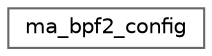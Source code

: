 digraph "Graphical Class Hierarchy"
{
 // LATEX_PDF_SIZE
  bgcolor="transparent";
  edge [fontname=Helvetica,fontsize=10,labelfontname=Helvetica,labelfontsize=10];
  node [fontname=Helvetica,fontsize=10,shape=box,height=0.2,width=0.4];
  rankdir="LR";
  Node0 [id="Node000000",label="ma_bpf2_config",height=0.2,width=0.4,color="grey40", fillcolor="white", style="filled",URL="$structma__bpf2__config.html",tooltip=" "];
}
